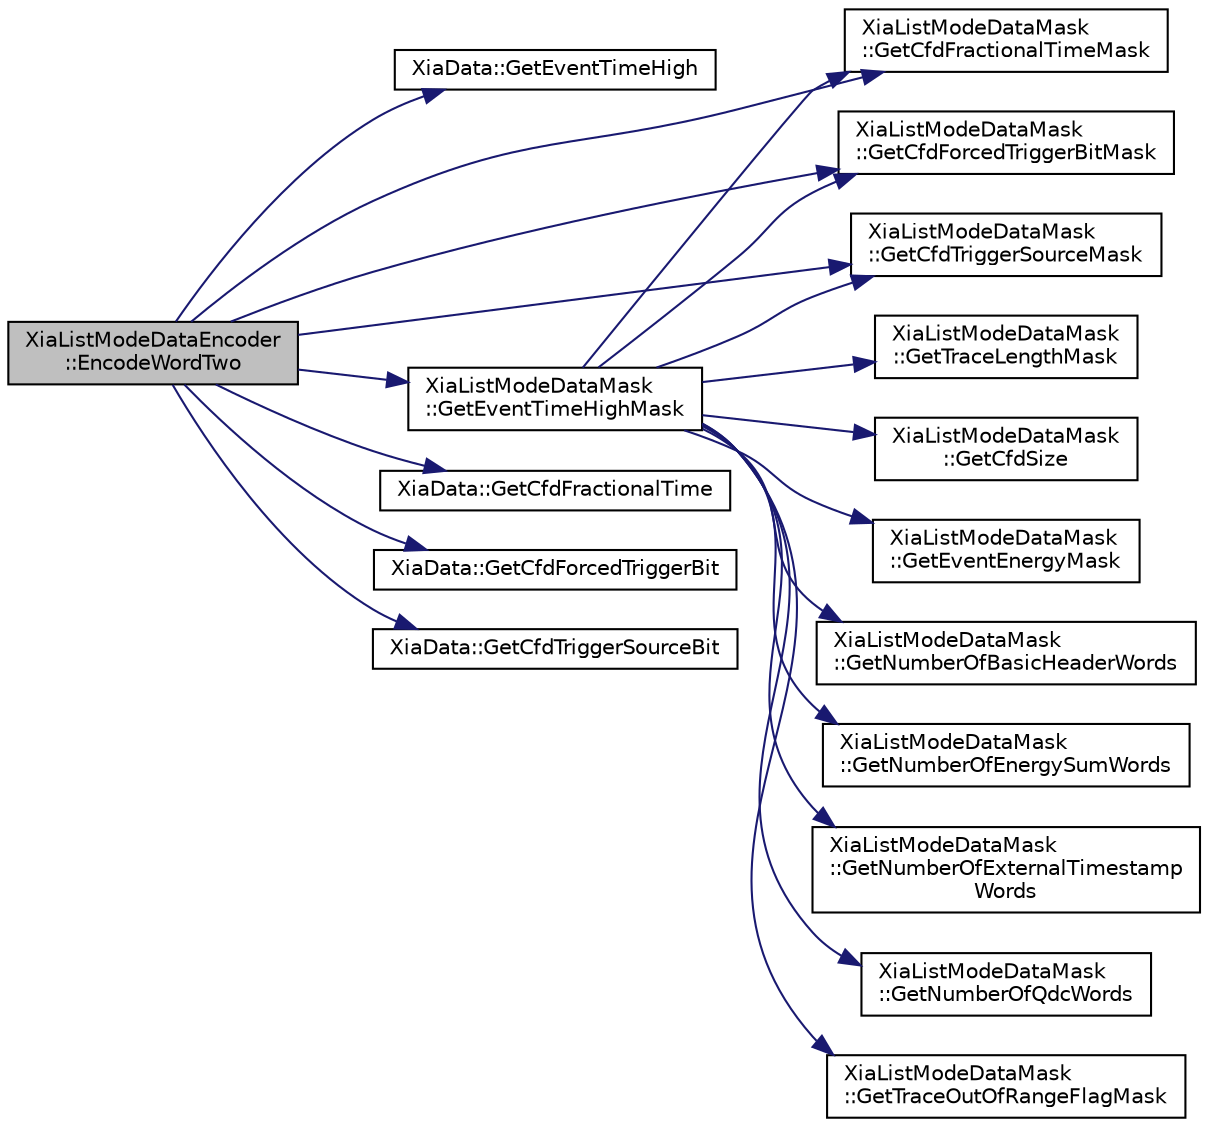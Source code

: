 digraph "XiaListModeDataEncoder::EncodeWordTwo"
{
  edge [fontname="Helvetica",fontsize="10",labelfontname="Helvetica",labelfontsize="10"];
  node [fontname="Helvetica",fontsize="10",shape=record];
  rankdir="LR";
  Node1 [label="XiaListModeDataEncoder\l::EncodeWordTwo",height=0.2,width=0.4,color="black", fillcolor="grey75", style="filled", fontcolor="black"];
  Node1 -> Node2 [color="midnightblue",fontsize="10",style="solid",fontname="Helvetica"];
  Node2 [label="XiaData::GetEventTimeHigh",height=0.2,width=0.4,color="black", fillcolor="white", style="filled",URL="$d2/ddd/class_xia_data.html#a0b36b071cd7116ac4190a62581e524d9"];
  Node1 -> Node3 [color="midnightblue",fontsize="10",style="solid",fontname="Helvetica"];
  Node3 [label="XiaListModeDataMask\l::GetEventTimeHighMask",height=0.2,width=0.4,color="black", fillcolor="white", style="filled",URL="$dc/d76/class_xia_list_mode_data_mask.html#a222b7a8ecedae77bc02983ca8188737c"];
  Node3 -> Node4 [color="midnightblue",fontsize="10",style="solid",fontname="Helvetica"];
  Node4 [label="XiaListModeDataMask\l::GetCfdFractionalTimeMask",height=0.2,width=0.4,color="black", fillcolor="white", style="filled",URL="$dc/d76/class_xia_list_mode_data_mask.html#ab05d349699cfa7a43061185fb90c87f7"];
  Node3 -> Node5 [color="midnightblue",fontsize="10",style="solid",fontname="Helvetica"];
  Node5 [label="XiaListModeDataMask\l::GetCfdForcedTriggerBitMask",height=0.2,width=0.4,color="black", fillcolor="white", style="filled",URL="$dc/d76/class_xia_list_mode_data_mask.html#a4b442bc0e5bee8451b1ca9c957ab7aaf"];
  Node3 -> Node6 [color="midnightblue",fontsize="10",style="solid",fontname="Helvetica"];
  Node6 [label="XiaListModeDataMask\l::GetCfdTriggerSourceMask",height=0.2,width=0.4,color="black", fillcolor="white", style="filled",URL="$dc/d76/class_xia_list_mode_data_mask.html#a5d45fb51176b0e7bf43305a4c1b93a27"];
  Node3 -> Node7 [color="midnightblue",fontsize="10",style="solid",fontname="Helvetica"];
  Node7 [label="XiaListModeDataMask\l::GetCfdSize",height=0.2,width=0.4,color="black", fillcolor="white", style="filled",URL="$dc/d76/class_xia_list_mode_data_mask.html#af207eba9f8d0988d96e86bdf93a9dba7"];
  Node3 -> Node8 [color="midnightblue",fontsize="10",style="solid",fontname="Helvetica"];
  Node8 [label="XiaListModeDataMask\l::GetEventEnergyMask",height=0.2,width=0.4,color="black", fillcolor="white", style="filled",URL="$dc/d76/class_xia_list_mode_data_mask.html#a95d262e1a63fef2aed61c74ab7313f87"];
  Node3 -> Node9 [color="midnightblue",fontsize="10",style="solid",fontname="Helvetica"];
  Node9 [label="XiaListModeDataMask\l::GetNumberOfBasicHeaderWords",height=0.2,width=0.4,color="black", fillcolor="white", style="filled",URL="$dc/d76/class_xia_list_mode_data_mask.html#aadab788be8d955f5162213aec5ef053e"];
  Node3 -> Node10 [color="midnightblue",fontsize="10",style="solid",fontname="Helvetica"];
  Node10 [label="XiaListModeDataMask\l::GetNumberOfEnergySumWords",height=0.2,width=0.4,color="black", fillcolor="white", style="filled",URL="$dc/d76/class_xia_list_mode_data_mask.html#a10cfe7418c0d2c2b8c3acd2725b98f74"];
  Node3 -> Node11 [color="midnightblue",fontsize="10",style="solid",fontname="Helvetica"];
  Node11 [label="XiaListModeDataMask\l::GetNumberOfExternalTimestamp\lWords",height=0.2,width=0.4,color="black", fillcolor="white", style="filled",URL="$dc/d76/class_xia_list_mode_data_mask.html#ae7b6abea7530a613bcaf8467f77e3431"];
  Node3 -> Node12 [color="midnightblue",fontsize="10",style="solid",fontname="Helvetica"];
  Node12 [label="XiaListModeDataMask\l::GetNumberOfQdcWords",height=0.2,width=0.4,color="black", fillcolor="white", style="filled",URL="$dc/d76/class_xia_list_mode_data_mask.html#a2636ba87b479c5d1351d181b6f7c82c2"];
  Node3 -> Node13 [color="midnightblue",fontsize="10",style="solid",fontname="Helvetica"];
  Node13 [label="XiaListModeDataMask\l::GetTraceOutOfRangeFlagMask",height=0.2,width=0.4,color="black", fillcolor="white", style="filled",URL="$dc/d76/class_xia_list_mode_data_mask.html#a3216c3a9d30f2af79b0bfdceeba60fd6"];
  Node3 -> Node14 [color="midnightblue",fontsize="10",style="solid",fontname="Helvetica"];
  Node14 [label="XiaListModeDataMask\l::GetTraceLengthMask",height=0.2,width=0.4,color="black", fillcolor="white", style="filled",URL="$dc/d76/class_xia_list_mode_data_mask.html#a437a6586ef2cfb504d1414e271c7f9d6"];
  Node1 -> Node15 [color="midnightblue",fontsize="10",style="solid",fontname="Helvetica"];
  Node15 [label="XiaData::GetCfdFractionalTime",height=0.2,width=0.4,color="black", fillcolor="white", style="filled",URL="$d2/ddd/class_xia_data.html#aacf4e60f363bf42851bb7b65eb1456aa"];
  Node1 -> Node4 [color="midnightblue",fontsize="10",style="solid",fontname="Helvetica"];
  Node1 -> Node16 [color="midnightblue",fontsize="10",style="solid",fontname="Helvetica"];
  Node16 [label="XiaData::GetCfdForcedTriggerBit",height=0.2,width=0.4,color="black", fillcolor="white", style="filled",URL="$d2/ddd/class_xia_data.html#a49b9907d1f012a9154dc93070a4f00a8"];
  Node1 -> Node5 [color="midnightblue",fontsize="10",style="solid",fontname="Helvetica"];
  Node1 -> Node17 [color="midnightblue",fontsize="10",style="solid",fontname="Helvetica"];
  Node17 [label="XiaData::GetCfdTriggerSourceBit",height=0.2,width=0.4,color="black", fillcolor="white", style="filled",URL="$d2/ddd/class_xia_data.html#a7aa98d3225b681fc7e28b67ee45ed9b2"];
  Node1 -> Node6 [color="midnightblue",fontsize="10",style="solid",fontname="Helvetica"];
}
